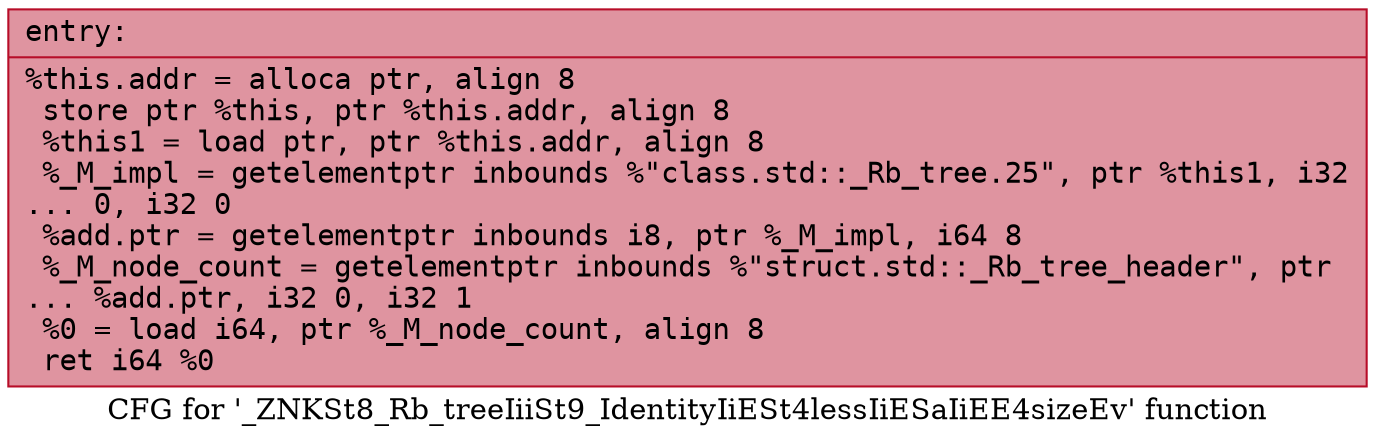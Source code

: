 digraph "CFG for '_ZNKSt8_Rb_treeIiiSt9_IdentityIiESt4lessIiESaIiEE4sizeEv' function" {
	label="CFG for '_ZNKSt8_Rb_treeIiiSt9_IdentityIiESt4lessIiESaIiEE4sizeEv' function";

	Node0x560dca0adce0 [shape=record,color="#b70d28ff", style=filled, fillcolor="#b70d2870" fontname="Courier",label="{entry:\l|  %this.addr = alloca ptr, align 8\l  store ptr %this, ptr %this.addr, align 8\l  %this1 = load ptr, ptr %this.addr, align 8\l  %_M_impl = getelementptr inbounds %\"class.std::_Rb_tree.25\", ptr %this1, i32\l... 0, i32 0\l  %add.ptr = getelementptr inbounds i8, ptr %_M_impl, i64 8\l  %_M_node_count = getelementptr inbounds %\"struct.std::_Rb_tree_header\", ptr\l... %add.ptr, i32 0, i32 1\l  %0 = load i64, ptr %_M_node_count, align 8\l  ret i64 %0\l}"];
}
